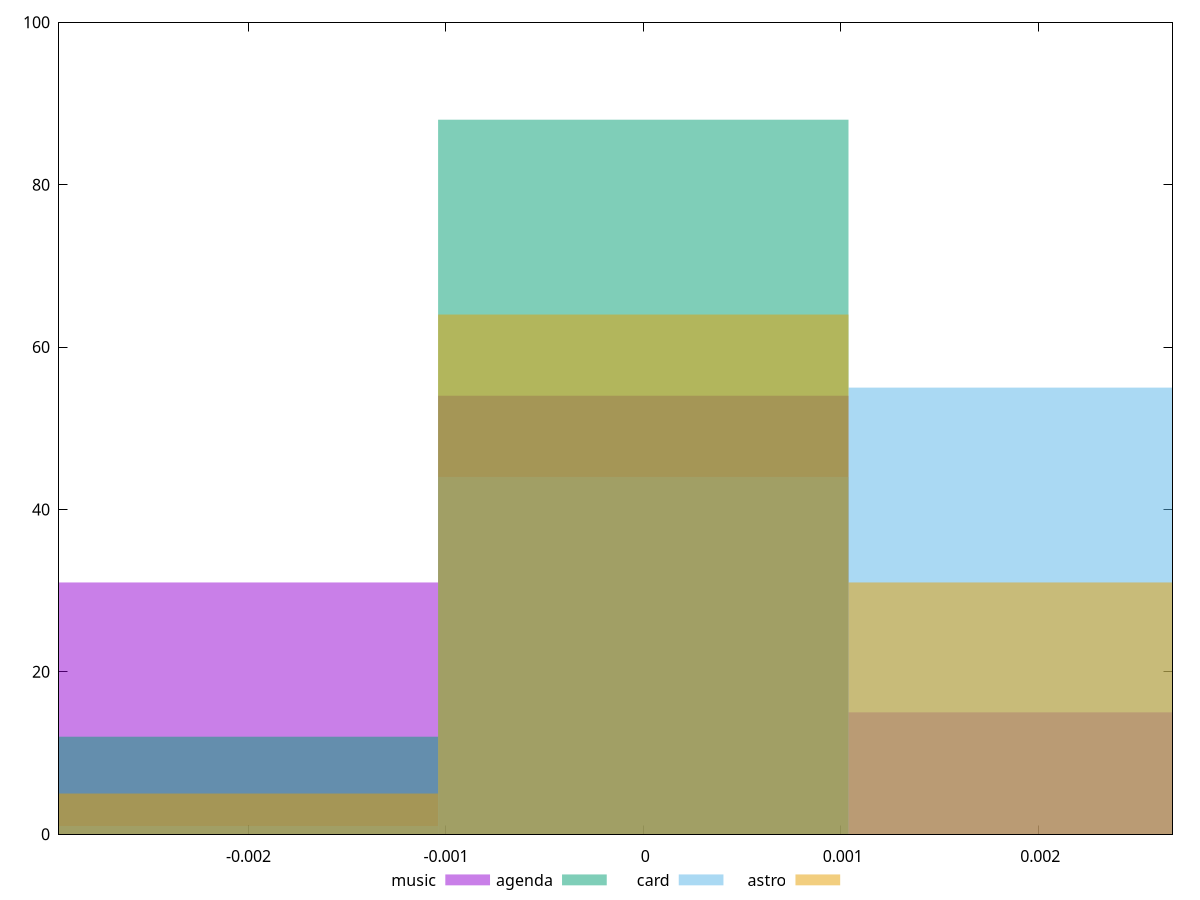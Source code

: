 reset

$music <<EOF
0 54
-0.0020788029018267737 31
0.0020788029018267737 15
EOF

$agenda <<EOF
0 88
-0.0020788029018267737 12
EOF

$card <<EOF
0 44
0.0020788029018267737 55
-0.0020788029018267737 1
EOF

$astro <<EOF
-0.0020788029018267737 5
0.0020788029018267737 31
0 64
EOF

set key outside below
set boxwidth 0.0020788029018267737
set xrange [-0.002959660154251016:0.00268058826632528]
set yrange [0:100]
set trange [0:100]
set style fill transparent solid 0.5 noborder
set terminal svg size 640, 520 enhanced background rgb 'white'
set output "reports/report_00032_2021-02-25T10-28-15.087Z/meta/pScore-difference/comparison/histogram/all_raw.svg"

plot $music title "music" with boxes, \
     $agenda title "agenda" with boxes, \
     $card title "card" with boxes, \
     $astro title "astro" with boxes

reset
